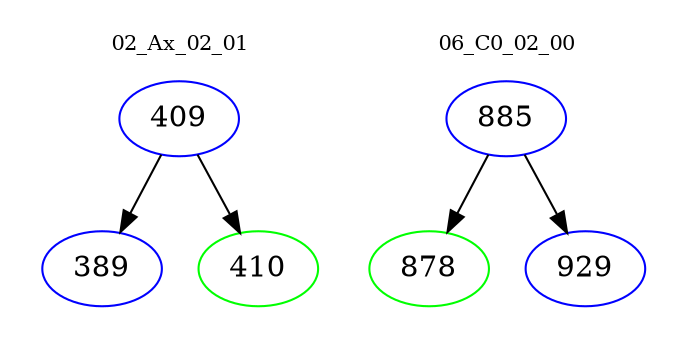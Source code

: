 digraph{
subgraph cluster_0 {
color = white
label = "02_Ax_02_01";
fontsize=10;
T0_409 [label="409", color="blue"]
T0_409 -> T0_389 [color="black"]
T0_389 [label="389", color="blue"]
T0_409 -> T0_410 [color="black"]
T0_410 [label="410", color="green"]
}
subgraph cluster_1 {
color = white
label = "06_C0_02_00";
fontsize=10;
T1_885 [label="885", color="blue"]
T1_885 -> T1_878 [color="black"]
T1_878 [label="878", color="green"]
T1_885 -> T1_929 [color="black"]
T1_929 [label="929", color="blue"]
}
}
